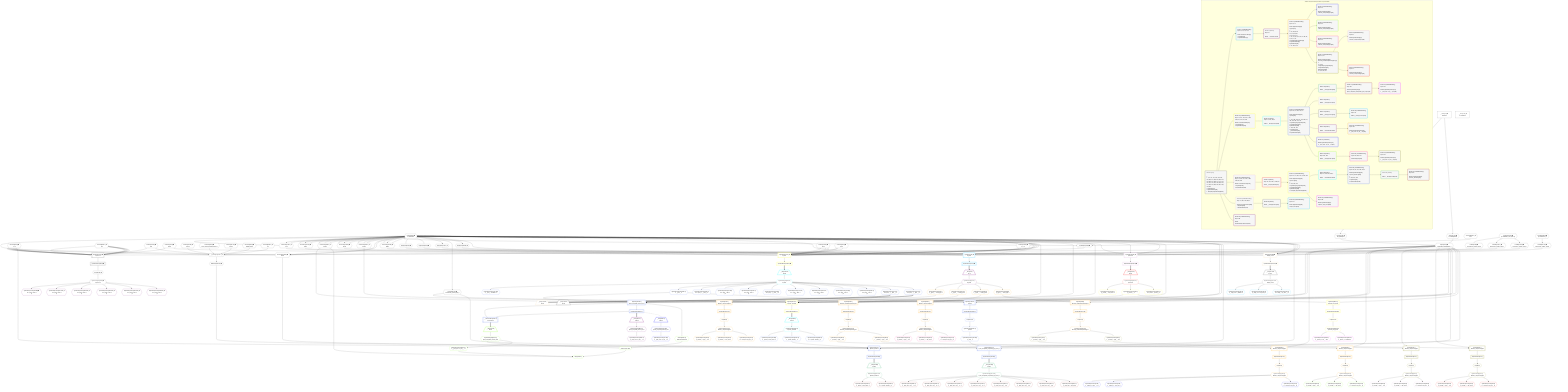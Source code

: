 %%{init: {'themeVariables': { 'fontSize': '12px'}}}%%
graph TD
    classDef path fill:#eee,stroke:#000,color:#000
    classDef plan fill:#fff,stroke-width:1px,color:#000
    classDef itemplan fill:#fff,stroke-width:2px,color:#000
    classDef unbatchedplan fill:#dff,stroke-width:1px,color:#000
    classDef sideeffectplan fill:#fcc,stroke-width:2px,color:#000
    classDef bucket fill:#f6f6f6,color:#000,stroke-width:2px,text-align:left


    %% plan dependencies
    PgSelect278[["PgSelect[278∈0] ➊<br />ᐸpersonᐳ"]]:::plan
    Object12{{"Object[12∈0] ➊<br />ᐸ{pgSettings,withPgClient}ᐳ"}}:::plan
    Constant323{{"Constant[323∈0] ➊<br />ᐸ1ᐳ"}}:::plan
    Constant326{{"Constant[326∈0] ➊<br />ᐸ7ᐳ"}}:::plan
    Constant321{{"Constant[321∈0] ➊<br />ᐸ8ᐳ"}}:::plan
    Constant127{{"Constant[127∈0] ➊<br />ᐸnullᐳ"}}:::plan
    Object12 & Constant323 & Constant323 & Constant326 & Constant323 & Constant321 & Constant326 & Constant323 & Constant326 & Constant323 & Constant326 & Constant323 & Constant127 & Constant326 & Constant323 & Constant326 --> PgSelect278
    __InputObject134{{"__InputObject[134∈0] ➊"}}:::plan
    Constant315{{"Constant[315∈0] ➊<br />ᐸ419ᐳ"}}:::plan
    Constant316{{"Constant[316∈0] ➊<br />ᐸ'easy cheesy baked potatoes'ᐳ"}}:::plan
    Constant317{{"Constant[317∈0] ➊<br />ᐸ'red'ᐳ"}}:::plan
    Constant6{{"Constant[6∈0] ➊<br />ᐸundefinedᐳ"}}:::plan
    Constant318{{"Constant[318∈0] ➊<br />ᐸ'BAR_FOO'ᐳ"}}:::plan
    Constant319{{"Constant[319∈0] ➊<br />ᐸ''ᐳ"}}:::plan
    __InputObject140{{"__InputObject[140∈0] ➊"}}:::plan
    Constant315 & Constant316 & Constant317 & Constant6 & Constant318 & Constant319 & __InputObject140 & Constant321 --> __InputObject134
    Connection13{{"Connection[13∈0] ➊<br />ᐸ9ᐳ"}}:::plan
    Constant6 & Constant6 & Constant6 --> Connection13
    Connection100{{"Connection[100∈0] ➊<br />ᐸ98ᐳ"}}:::plan
    Constant6 & Constant6 & Constant6 --> Connection100
    Connection184{{"Connection[184∈0] ➊<br />ᐸ182ᐳ"}}:::plan
    Constant6 & Constant6 & Constant6 --> Connection184
    Connection215{{"Connection[215∈0] ➊<br />ᐸ213ᐳ"}}:::plan
    Constant6 & Constant6 & Constant6 --> Connection215
    Connection230{{"Connection[230∈0] ➊<br />ᐸ226ᐳ"}}:::plan
    Constant6 & Constant6 & Constant6 --> Connection230
    Connection245{{"Connection[245∈0] ➊<br />ᐸ241ᐳ"}}:::plan
    Constant323 & Constant6 & Constant6 --> Connection245
    Connection266{{"Connection[266∈0] ➊<br />ᐸ264ᐳ"}}:::plan
    Constant6 & Constant6 & Constant6 --> Connection266
    Access10{{"Access[10∈0] ➊<br />ᐸ2.pgSettingsᐳ"}}:::plan
    Access11{{"Access[11∈0] ➊<br />ᐸ2.withPgClientᐳ"}}:::plan
    Access10 & Access11 --> Object12
    Constant320{{"Constant[320∈0] ➊<br />ᐸ5ᐳ"}}:::plan
    Constant6 & Constant320 --> __InputObject140
    __Value2["__Value[2∈0] ➊<br />ᐸcontextᐳ"]:::plan
    __Value2 --> Access10
    __Value2 --> Access11
    Lambda14{{"Lambda[14∈0] ➊<br />ᐸextractList_grafast_applyᐳ"}}:::plan
    Constant327{{"Constant[327∈0] ➊<br />ᐸ[ 'PRIMARY_KEY_ASC' ]ᐳ"}}:::plan
    Constant327 --> Lambda14
    ApplyInput15{{"ApplyInput[15∈0] ➊"}}:::plan
    Constant6 --> ApplyInput15
    Lambda101{{"Lambda[101∈0] ➊<br />ᐸextractList_grafast_applyᐳ"}}:::plan
    Constant327 --> Lambda101
    ApplyInput102{{"ApplyInput[102∈0] ➊"}}:::plan
    Constant6 --> ApplyInput102
    BakedInput143{{"BakedInput[143∈0] ➊"}}:::plan
    __InputObject134 --> BakedInput143
    Lambda216{{"Lambda[216∈0] ➊<br />ᐸextractList_grafast_applyᐳ"}}:::plan
    Constant327 --> Lambda216
    ApplyInput217{{"ApplyInput[217∈0] ➊"}}:::plan
    Constant6 --> ApplyInput217
    Lambda231{{"Lambda[231∈0] ➊<br />ᐸextractList_grafast_applyᐳ"}}:::plan
    Constant6 --> Lambda231
    Lambda267{{"Lambda[267∈0] ➊<br />ᐸextractList_grafast_applyᐳ"}}:::plan
    Constant328{{"Constant[328∈0] ➊<br />ᐸ[ 'NATURAL' ]ᐳ"}}:::plan
    Constant328 --> Lambda267
    ApplyInput268{{"ApplyInput[268∈0] ➊"}}:::plan
    Constant6 --> ApplyInput268
    First280{{"First[280∈0] ➊"}}:::plan
    PgSelectRows281[["PgSelectRows[281∈0] ➊"]]:::plan
    PgSelectRows281 --> First280
    PgSelect278 --> PgSelectRows281
    PgSelectSingle282{{"PgSelectSingle[282∈0] ➊<br />ᐸpersonᐳ"}}:::plan
    First280 --> PgSelectSingle282
    __Value4["__Value[4∈0] ➊<br />ᐸrootValueᐳ"]:::plan
    Constant312{{"Constant[312∈0] ➊<br />ᐸ15ᐳ"}}:::plan
    Constant313{{"Constant[313∈0] ➊<br />ᐸ20ᐳ"}}:::plan
    Constant314{{"Constant[314∈0] ➊<br />ᐸ'[...]'ᐳ"}}:::plan
    PgSelect16[["PgSelect[16∈1] ➊<br />ᐸtypesᐳ"]]:::plan
    Object12 & Lambda14 & ApplyInput15 & Connection13 & Constant6 & Constant6 & Constant6 --> PgSelect16
    PgSelectRows17[["PgSelectRows[17∈1] ➊"]]:::plan
    PgSelect16 --> PgSelectRows17
    __Item18[/"__Item[18∈2]<br />ᐸ17ᐳ"\]:::itemplan
    PgSelectRows17 ==> __Item18
    PgSelectSingle19{{"PgSelectSingle[19∈2]<br />ᐸtypesᐳ"}}:::plan
    __Item18 --> PgSelectSingle19
    PgSelect21[["PgSelect[21∈3]<br />ᐸfrmcdc_compoundTypeᐳ"]]:::plan
    PgClassExpression20{{"PgClassExpression[20∈3]<br />ᐸ__types__....ound_type”ᐳ"}}:::plan
    Object12 & PgClassExpression20 --> PgSelect21
    PgSelect33[["PgSelect[33∈3]<br />ᐸfrmcdc_nestedCompoundTypeᐳ"]]:::plan
    PgClassExpression32{{"PgClassExpression[32∈3]<br />ᐸ__types__....ound_type”ᐳ"}}:::plan
    Object12 & PgClassExpression32 --> PgSelect33
    PgSelect39[["PgSelect[39∈3]<br />ᐸfrmcdc_compoundTypeᐳ"]]:::plan
    PgClassExpression38{{"PgClassExpression[38∈3]<br />ᐸ__frmcdc_n...type__.”a”ᐳ"}}:::plan
    Object12 & PgClassExpression38 --> PgSelect39
    PgSelect49[["PgSelect[49∈3]<br />ᐸfrmcdc_compoundTypeᐳ"]]:::plan
    PgClassExpression48{{"PgClassExpression[48∈3]<br />ᐸ__frmcdc_n...type__.”b”ᐳ"}}:::plan
    Object12 & PgClassExpression48 --> PgSelect49
    PgSelect59[["PgSelect[59∈3]<br />ᐸfrmcdc_compoundTypeᐳ"]]:::plan
    PgClassExpression58{{"PgClassExpression[58∈3]<br />ᐸ__types__....ound_type”ᐳ"}}:::plan
    Object12 & PgClassExpression58 --> PgSelect59
    PgSelect69[["PgSelect[69∈3]<br />ᐸfrmcdc_nestedCompoundTypeᐳ"]]:::plan
    PgClassExpression68{{"PgClassExpression[68∈3]<br />ᐸ__types__....ound_type”ᐳ"}}:::plan
    Object12 & PgClassExpression68 --> PgSelect69
    PgSelectSingle19 --> PgClassExpression20
    First25{{"First[25∈3]"}}:::plan
    PgSelectRows26[["PgSelectRows[26∈3]"]]:::plan
    PgSelectRows26 --> First25
    PgSelect21 --> PgSelectRows26
    PgSelectSingle27{{"PgSelectSingle[27∈3]<br />ᐸfrmcdc_compoundTypeᐳ"}}:::plan
    First25 --> PgSelectSingle27
    PgClassExpression28{{"PgClassExpression[28∈3]<br />ᐸ__frmcdc_c...type__.”a”ᐳ"}}:::plan
    PgSelectSingle27 --> PgClassExpression28
    PgClassExpression29{{"PgClassExpression[29∈3]<br />ᐸ__frmcdc_c....”foo_bar”ᐳ"}}:::plan
    PgSelectSingle27 --> PgClassExpression29
    PgClassExpression31{{"PgClassExpression[31∈3]<br />ᐸ”c”.”compo...nd_type__)ᐳ"}}:::plan
    PgSelectSingle27 --> PgClassExpression31
    PgSelectSingle19 --> PgClassExpression32
    First35{{"First[35∈3]"}}:::plan
    PgSelectRows36[["PgSelectRows[36∈3]"]]:::plan
    PgSelectRows36 --> First35
    PgSelect33 --> PgSelectRows36
    PgSelectSingle37{{"PgSelectSingle[37∈3]<br />ᐸfrmcdc_nestedCompoundTypeᐳ"}}:::plan
    First35 --> PgSelectSingle37
    PgSelectSingle37 --> PgClassExpression38
    First41{{"First[41∈3]"}}:::plan
    PgSelectRows42[["PgSelectRows[42∈3]"]]:::plan
    PgSelectRows42 --> First41
    PgSelect39 --> PgSelectRows42
    PgSelectSingle43{{"PgSelectSingle[43∈3]<br />ᐸfrmcdc_compoundTypeᐳ"}}:::plan
    First41 --> PgSelectSingle43
    PgSelectSingle37 --> PgClassExpression48
    First51{{"First[51∈3]"}}:::plan
    PgSelectRows52[["PgSelectRows[52∈3]"]]:::plan
    PgSelectRows52 --> First51
    PgSelect49 --> PgSelectRows52
    PgSelectSingle53{{"PgSelectSingle[53∈3]<br />ᐸfrmcdc_compoundTypeᐳ"}}:::plan
    First51 --> PgSelectSingle53
    PgSelectSingle19 --> PgClassExpression58
    First61{{"First[61∈3]"}}:::plan
    PgSelectRows62[["PgSelectRows[62∈3]"]]:::plan
    PgSelectRows62 --> First61
    PgSelect59 --> PgSelectRows62
    PgSelectSingle63{{"PgSelectSingle[63∈3]<br />ᐸfrmcdc_compoundTypeᐳ"}}:::plan
    First61 --> PgSelectSingle63
    PgSelectSingle19 --> PgClassExpression68
    First71{{"First[71∈3]"}}:::plan
    PgSelectRows72[["PgSelectRows[72∈3]"]]:::plan
    PgSelectRows72 --> First71
    PgSelect69 --> PgSelectRows72
    PgSelectSingle73{{"PgSelectSingle[73∈3]<br />ᐸfrmcdc_nestedCompoundTypeᐳ"}}:::plan
    First71 --> PgSelectSingle73
    PgClassExpression44{{"PgClassExpression[44∈4]<br />ᐸ__frmcdc_c...type__.”a”ᐳ"}}:::plan
    PgSelectSingle43 --> PgClassExpression44
    PgClassExpression45{{"PgClassExpression[45∈4]<br />ᐸ__frmcdc_c....”foo_bar”ᐳ"}}:::plan
    PgSelectSingle43 --> PgClassExpression45
    PgClassExpression47{{"PgClassExpression[47∈4]<br />ᐸ”c”.”compo...nd_type__)ᐳ"}}:::plan
    PgSelectSingle43 --> PgClassExpression47
    PgClassExpression54{{"PgClassExpression[54∈5]<br />ᐸ__frmcdc_c...type__.”a”ᐳ"}}:::plan
    PgSelectSingle53 --> PgClassExpression54
    PgClassExpression55{{"PgClassExpression[55∈5]<br />ᐸ__frmcdc_c....”foo_bar”ᐳ"}}:::plan
    PgSelectSingle53 --> PgClassExpression55
    PgClassExpression57{{"PgClassExpression[57∈5]<br />ᐸ”c”.”compo...nd_type__)ᐳ"}}:::plan
    PgSelectSingle53 --> PgClassExpression57
    PgClassExpression64{{"PgClassExpression[64∈6]<br />ᐸ__frmcdc_c...type__.”a”ᐳ"}}:::plan
    PgSelectSingle63 --> PgClassExpression64
    PgClassExpression65{{"PgClassExpression[65∈6]<br />ᐸ__frmcdc_c....”foo_bar”ᐳ"}}:::plan
    PgSelectSingle63 --> PgClassExpression65
    PgClassExpression67{{"PgClassExpression[67∈6]<br />ᐸ”c”.”compo...nd_type__)ᐳ"}}:::plan
    PgSelectSingle63 --> PgClassExpression67
    PgSelect75[["PgSelect[75∈7]<br />ᐸfrmcdc_compoundTypeᐳ"]]:::plan
    PgClassExpression74{{"PgClassExpression[74∈7]<br />ᐸ__frmcdc_n...type__.”a”ᐳ"}}:::plan
    Object12 & PgClassExpression74 --> PgSelect75
    PgSelect87[["PgSelect[87∈7]<br />ᐸfrmcdc_compoundTypeᐳ"]]:::plan
    PgClassExpression86{{"PgClassExpression[86∈7]<br />ᐸ__frmcdc_n...type__.”b”ᐳ"}}:::plan
    Object12 & PgClassExpression86 --> PgSelect87
    PgSelectSingle73 --> PgClassExpression74
    First79{{"First[79∈7]"}}:::plan
    PgSelectRows80[["PgSelectRows[80∈7]"]]:::plan
    PgSelectRows80 --> First79
    PgSelect75 --> PgSelectRows80
    PgSelectSingle81{{"PgSelectSingle[81∈7]<br />ᐸfrmcdc_compoundTypeᐳ"}}:::plan
    First79 --> PgSelectSingle81
    PgSelectSingle73 --> PgClassExpression86
    First89{{"First[89∈7]"}}:::plan
    PgSelectRows90[["PgSelectRows[90∈7]"]]:::plan
    PgSelectRows90 --> First89
    PgSelect87 --> PgSelectRows90
    PgSelectSingle91{{"PgSelectSingle[91∈7]<br />ᐸfrmcdc_compoundTypeᐳ"}}:::plan
    First89 --> PgSelectSingle91
    PgClassExpression82{{"PgClassExpression[82∈8]<br />ᐸ__frmcdc_c...type__.”a”ᐳ"}}:::plan
    PgSelectSingle81 --> PgClassExpression82
    PgClassExpression83{{"PgClassExpression[83∈8]<br />ᐸ__frmcdc_c....”foo_bar”ᐳ"}}:::plan
    PgSelectSingle81 --> PgClassExpression83
    PgClassExpression85{{"PgClassExpression[85∈8]<br />ᐸ”c”.”compo...nd_type__)ᐳ"}}:::plan
    PgSelectSingle81 --> PgClassExpression85
    PgClassExpression92{{"PgClassExpression[92∈9]<br />ᐸ__frmcdc_c...type__.”a”ᐳ"}}:::plan
    PgSelectSingle91 --> PgClassExpression92
    PgClassExpression93{{"PgClassExpression[93∈9]<br />ᐸ__frmcdc_c....”foo_bar”ᐳ"}}:::plan
    PgSelectSingle91 --> PgClassExpression93
    PgClassExpression95{{"PgClassExpression[95∈9]<br />ᐸ”c”.”compo...nd_type__)ᐳ"}}:::plan
    PgSelectSingle91 --> PgClassExpression95
    PgSelect103[["PgSelect[103∈10] ➊<br />ᐸpostᐳ"]]:::plan
    Object12 & Lambda101 & ApplyInput102 & Connection100 & Constant6 & Constant6 & Constant6 & Constant312 & Constant313 & Constant314 & Constant312 & Constant313 & Constant314 & Constant312 & Constant127 & Constant313 & Constant314 --> PgSelect103
    PgSelectRows104[["PgSelectRows[104∈10] ➊"]]:::plan
    PgSelect103 --> PgSelectRows104
    __Item105[/"__Item[105∈11]<br />ᐸ104ᐳ"\]:::itemplan
    PgSelectRows104 ==> __Item105
    PgSelectSingle106{{"PgSelectSingle[106∈11]<br />ᐸpostᐳ"}}:::plan
    __Item105 --> PgSelectSingle106
    PgSelect185[["PgSelect[185∈12]<br />ᐸpost_computed_interval_setᐳ"]]:::plan
    PgClassExpression108{{"PgClassExpression[108∈12]<br />ᐸ__post__ᐳ"}}:::plan
    Object12 & PgClassExpression108 & Connection184 & Constant6 & Constant6 & Constant6 --> PgSelect185
    PgSelect153[["PgSelect[153∈12]<br />ᐸpost_computed_compound_type_arrayᐳ"]]:::plan
    PgClassExpression152{{"PgClassExpression[152∈12]<br />ᐸ__post__ᐳ"}}:::plan
    Object12 & PgClassExpression152 & BakedInput143 --> PgSelect153
    PgSelect145[["PgSelect[145∈12]<br />ᐸpostᐳ"]]:::plan
    Object12 & PgClassExpression108 --> PgSelect145
    __ListTransform197[["__ListTransform[197∈12]<br />ᐸeach:196ᐳ"]]:::plan
    PgSelectRows186[["PgSelectRows[186∈12]"]]:::plan
    PgSelectRows186 & PgSelect185 --> __ListTransform197
    PgClassExpression107{{"PgClassExpression[107∈12]<br />ᐸ__post__.”headline”ᐳ"}}:::plan
    PgSelectSingle106 --> PgClassExpression107
    PgSelectSingle106 --> PgClassExpression108
    PgClassExpression109{{"PgClassExpression[109∈12]<br />ᐸ”a”.”post_...(__post__)ᐳ"}}:::plan
    PgSelectSingle106 --> PgClassExpression109
    PgClassExpression112{{"PgClassExpression[112∈12]<br />ᐸ”a”.”post_...lder! */<br />)ᐳ"}}:::plan
    PgSelectSingle106 --> PgClassExpression112
    PgClassExpression116{{"PgClassExpression[116∈12]<br />ᐸ”a”.”post_...lder! */<br />)ᐳ"}}:::plan
    PgSelectSingle106 --> PgClassExpression116
    PgClassExpression118{{"PgClassExpression[118∈12]<br />ᐸ”a”.”post_...(__post__)ᐳ"}}:::plan
    PgSelectSingle106 --> PgClassExpression118
    PgClassExpression121{{"PgClassExpression[121∈12]<br />ᐸ”a”.”post_...lder! */<br />)ᐳ"}}:::plan
    PgSelectSingle106 --> PgClassExpression121
    PgClassExpression125{{"PgClassExpression[125∈12]<br />ᐸ”a”.”post_...lder! */<br />)ᐳ"}}:::plan
    PgSelectSingle106 --> PgClassExpression125
    PgClassExpression129{{"PgClassExpression[129∈12]<br />ᐸ”a”.”post_...lder! */<br />)ᐳ"}}:::plan
    PgSelectSingle106 --> PgClassExpression129
    PgClassExpression133{{"PgClassExpression[133∈12]<br />ᐸ”a”.”post_...lder! */<br />)ᐳ"}}:::plan
    PgSelectSingle106 --> PgClassExpression133
    First149{{"First[149∈12]"}}:::plan
    PgSelectRows150[["PgSelectRows[150∈12]"]]:::plan
    PgSelectRows150 --> First149
    PgSelect145 --> PgSelectRows150
    PgSelectSingle151{{"PgSelectSingle[151∈12]<br />ᐸpostᐳ"}}:::plan
    First149 --> PgSelectSingle151
    PgSelectSingle151 --> PgClassExpression152
    PgSelectRows155[["PgSelectRows[155∈12]"]]:::plan
    PgSelect153 --> PgSelectRows155
    PgClassExpression170{{"PgClassExpression[170∈12]<br />ᐸ”a”.”post_...(__post__)ᐳ"}}:::plan
    PgSelectSingle106 --> PgClassExpression170
    PgClassExpression173{{"PgClassExpression[173∈12]<br />ᐸ”a”.”post_...(__post__)ᐳ"}}:::plan
    PgSelectSingle106 --> PgClassExpression173
    PgSelect185 --> PgSelectRows186
    __Item156[/"__Item[156∈13]<br />ᐸ155ᐳ"\]:::itemplan
    PgSelectRows155 ==> __Item156
    PgSelectSingle157{{"PgSelectSingle[157∈13]<br />ᐸpost_computed_compound_type_arrayᐳ"}}:::plan
    __Item156 --> PgSelectSingle157
    PgClassExpression158{{"PgClassExpression[158∈14]<br />ᐸ__post_com...rray__.”a”ᐳ"}}:::plan
    PgSelectSingle157 --> PgClassExpression158
    PgClassExpression159{{"PgClassExpression[159∈14]<br />ᐸ__post_com...rray__.”b”ᐳ"}}:::plan
    PgSelectSingle157 --> PgClassExpression159
    PgClassExpression160{{"PgClassExpression[160∈14]<br />ᐸ__post_com...rray__.”c”ᐳ"}}:::plan
    PgSelectSingle157 --> PgClassExpression160
    PgClassExpression161{{"PgClassExpression[161∈14]<br />ᐸ__post_com...rray__.”d”ᐳ"}}:::plan
    PgSelectSingle157 --> PgClassExpression161
    PgClassExpression162{{"PgClassExpression[162∈14]<br />ᐸ__post_com...rray__.”e”ᐳ"}}:::plan
    PgSelectSingle157 --> PgClassExpression162
    PgClassExpression163{{"PgClassExpression[163∈14]<br />ᐸ__post_com...rray__.”f”ᐳ"}}:::plan
    PgSelectSingle157 --> PgClassExpression163
    PgClassExpression164{{"PgClassExpression[164∈14]<br />ᐸ__post_com...rray__.”g”ᐳ"}}:::plan
    PgSelectSingle157 --> PgClassExpression164
    PgClassExpression168{{"PgClassExpression[168∈14]<br />ᐸ__post_com....”foo_bar”ᐳ"}}:::plan
    PgSelectSingle157 --> PgClassExpression168
    __Item171[/"__Item[171∈16]<br />ᐸ170ᐳ"\]:::itemplan
    PgClassExpression170 ==> __Item171
    __Item174[/"__Item[174∈17]<br />ᐸ173ᐳ"\]:::itemplan
    PgClassExpression173 ==> __Item174
    __Item187[/"__Item[187∈19]<br />ᐸ186ᐳ"\]:::itemplan
    PgSelectRows186 ==> __Item187
    PgSelectSingle188{{"PgSelectSingle[188∈19]<br />ᐸpost_computed_interval_setᐳ"}}:::plan
    __Item187 --> PgSelectSingle188
    PgClassExpression189{{"PgClassExpression[189∈19]<br />ᐸ__post_com...al_set__.vᐳ"}}:::plan
    PgSelectSingle188 --> PgClassExpression189
    __Item199[/"__Item[199∈21]<br />ᐸ186ᐳ"\]:::itemplan
    PgSelectRows186 -.-> __Item199
    PgSelectSingle200{{"PgSelectSingle[200∈21]<br />ᐸpost_computed_interval_setᐳ"}}:::plan
    __Item199 --> PgSelectSingle200
    PgClassExpression201{{"PgClassExpression[201∈21]<br />ᐸ__post_com...al_set__.vᐳ"}}:::plan
    PgSelectSingle200 --> PgClassExpression201
    Edge205{{"Edge[205∈22]"}}:::plan
    PgClassExpression204{{"PgClassExpression[204∈22]<br />ᐸ__post_com...al_set__.vᐳ"}}:::plan
    PgCursor207{{"PgCursor[207∈22]"}}:::plan
    PgClassExpression204 & PgCursor207 & Connection184 --> Edge205
    PgSelectSingle203{{"PgSelectSingle[203∈22]<br />ᐸpost_computed_interval_setᐳ"}}:::plan
    Access206{{"Access[206∈22]<br />ᐸ185.cursorDetailsᐳ"}}:::plan
    PgSelectSingle203 & Access206 --> PgCursor207
    __Item202[/"__Item[202∈22]<br />ᐸ197ᐳ"\]:::itemplan
    __ListTransform197 ==> __Item202
    __Item202 --> PgSelectSingle203
    PgSelectSingle203 --> PgClassExpression204
    PgSelect185 --> Access206
    PgSelect218[["PgSelect[218∈25] ➊<br />ᐸpersonᐳ"]]:::plan
    Object12 & Lambda216 & ApplyInput217 & Connection215 & Constant6 & Constant6 & Constant6 --> PgSelect218
    PgSelectRows219[["PgSelectRows[219∈25] ➊"]]:::plan
    PgSelect218 --> PgSelectRows219
    __Item220[/"__Item[220∈26]<br />ᐸ219ᐳ"\]:::itemplan
    PgSelectRows219 ==> __Item220
    PgSelectSingle221{{"PgSelectSingle[221∈26]<br />ᐸpersonᐳ"}}:::plan
    __Item220 --> PgSelectSingle221
    PgSelect232[["PgSelect[232∈27]<br />ᐸperson_friendsᐳ"]]:::plan
    PgClassExpression223{{"PgClassExpression[223∈27]<br />ᐸ__person__ᐳ"}}:::plan
    Object12 & PgClassExpression223 & Lambda231 & Connection230 & Constant6 & Constant6 & Constant6 --> PgSelect232
    PgSelect255[["PgSelect[255∈27]<br />ᐸperson_first_postᐳ"]]:::plan
    Object12 & PgClassExpression223 --> PgSelect255
    PgClassExpression222{{"PgClassExpression[222∈27]<br />ᐸ__person__...full_name”ᐳ"}}:::plan
    PgSelectSingle221 --> PgClassExpression222
    PgSelectSingle221 --> PgClassExpression223
    PgClassExpression224{{"PgClassExpression[224∈27]<br />ᐸ”c”.”perso..._person__)ᐳ"}}:::plan
    PgSelectSingle221 --> PgClassExpression224
    PgSelectRows233[["PgSelectRows[233∈27]"]]:::plan
    PgSelect232 --> PgSelectRows233
    First257{{"First[257∈27]"}}:::plan
    PgSelectRows258[["PgSelectRows[258∈27]"]]:::plan
    PgSelectRows258 --> First257
    PgSelect255 --> PgSelectRows258
    PgSelectSingle259{{"PgSelectSingle[259∈27]<br />ᐸperson_first_postᐳ"}}:::plan
    First257 --> PgSelectSingle259
    __Item234[/"__Item[234∈28]<br />ᐸ233ᐳ"\]:::itemplan
    PgSelectRows233 ==> __Item234
    PgSelectSingle235{{"PgSelectSingle[235∈28]<br />ᐸperson_friendsᐳ"}}:::plan
    __Item234 --> PgSelectSingle235
    PgSelect247[["PgSelect[247∈29]<br />ᐸperson_friendsᐳ"]]:::plan
    PgClassExpression237{{"PgClassExpression[237∈29]<br />ᐸ__person_friends__ᐳ"}}:::plan
    Object12 & PgClassExpression237 & Lambda231 & Connection245 & Constant323 & Constant6 & Constant6 --> PgSelect247
    PgClassExpression236{{"PgClassExpression[236∈29]<br />ᐸ__person_f...full_name”ᐳ"}}:::plan
    PgSelectSingle235 --> PgClassExpression236
    PgSelectSingle235 --> PgClassExpression237
    PgClassExpression238{{"PgClassExpression[238∈29]<br />ᐸ”c”.”perso...friends__)ᐳ"}}:::plan
    PgSelectSingle235 --> PgClassExpression238
    PgSelectRows248[["PgSelectRows[248∈29]"]]:::plan
    PgSelect247 --> PgSelectRows248
    __Item249[/"__Item[249∈30]<br />ᐸ248ᐳ"\]:::itemplan
    PgSelectRows248 ==> __Item249
    PgSelectSingle250{{"PgSelectSingle[250∈30]<br />ᐸperson_friendsᐳ"}}:::plan
    __Item249 --> PgSelectSingle250
    PgClassExpression251{{"PgClassExpression[251∈31]<br />ᐸ__person_f...full_name”ᐳ"}}:::plan
    PgSelectSingle250 --> PgClassExpression251
    PgClassExpression253{{"PgClassExpression[253∈31]<br />ᐸ”c”.”perso...friends__)ᐳ"}}:::plan
    PgSelectSingle250 --> PgClassExpression253
    PgClassExpression260{{"PgClassExpression[260∈32]<br />ᐸ__person_f...ost__.”id”ᐳ"}}:::plan
    PgSelectSingle259 --> PgClassExpression260
    PgClassExpression261{{"PgClassExpression[261∈32]<br />ᐸ__person_f...”headline”ᐳ"}}:::plan
    PgSelectSingle259 --> PgClassExpression261
    PgSelect269[["PgSelect[269∈33] ➊<br />ᐸedge_caseᐳ"]]:::plan
    Object12 & Lambda267 & ApplyInput268 & Connection266 & Constant6 & Constant6 & Constant6 --> PgSelect269
    PgSelectRows270[["PgSelectRows[270∈33] ➊"]]:::plan
    PgSelect269 --> PgSelectRows270
    __Item271[/"__Item[271∈34]<br />ᐸ270ᐳ"\]:::itemplan
    PgSelectRows270 ==> __Item271
    PgSelectSingle272{{"PgSelectSingle[272∈34]<br />ᐸedge_caseᐳ"}}:::plan
    __Item271 --> PgSelectSingle272
    PgClassExpression273{{"PgClassExpression[273∈35]<br />ᐸ__edge_cas...s_default”ᐳ"}}:::plan
    PgSelectSingle272 --> PgClassExpression273
    PgClassExpression274{{"PgClassExpression[274∈35]<br />ᐸ__edge_cas...cast_easy”ᐳ"}}:::plan
    PgSelectSingle272 --> PgClassExpression274
    PgClassExpression276{{"PgClassExpression[276∈35]<br />ᐸ”c”.”edge_...ge_case__)ᐳ"}}:::plan
    PgSelectSingle272 --> PgClassExpression276
    PgClassExpression286{{"PgClassExpression[286∈36] ➊<br />ᐸ”c”.”perso...lder! */<br />)ᐳ"}}:::plan
    PgSelectSingle282 --> PgClassExpression286
    PgClassExpression291{{"PgClassExpression[291∈36] ➊<br />ᐸ”c”.”perso...lder! */<br />)ᐳ"}}:::plan
    PgSelectSingle282 --> PgClassExpression291
    PgClassExpression295{{"PgClassExpression[295∈36] ➊<br />ᐸ”c”.”perso...lder! */<br />)ᐳ"}}:::plan
    PgSelectSingle282 --> PgClassExpression295
    PgClassExpression299{{"PgClassExpression[299∈36] ➊<br />ᐸ”c”.”perso...lder! */<br />)ᐳ"}}:::plan
    PgSelectSingle282 --> PgClassExpression299
    PgClassExpression304{{"PgClassExpression[304∈36] ➊<br />ᐸ”c”.”perso...lder! */<br />)ᐳ"}}:::plan
    PgSelectSingle282 --> PgClassExpression304
    PgClassExpression308{{"PgClassExpression[308∈36] ➊<br />ᐸ”c”.”perso...lder! */<br />)ᐳ"}}:::plan
    PgSelectSingle282 --> PgClassExpression308

    %% define steps

    subgraph "Buckets for queries/v4/procedure-computed-fields"
    Bucket0("Bucket 0 (root)<br /><br />1: <br />ᐳ: 6, 10, 11, 127, 312, 313, 314, 315, 316, 317, 318, 319, 320, 321, 323, 326, 327, 328, 12, 13, 14, 15, 100, 101, 102, 140, 184, 215, 216, 217, 230, 231, 245, 266, 267, 268, 134, 143<br />2: PgSelect[278]<br />3: PgSelectRows[281]<br />ᐳ: First[280], PgSelectSingle[282]"):::bucket
    classDef bucket0 stroke:#696969
    class Bucket0,__Value2,__Value4,Constant6,Access10,Access11,Object12,Connection13,Lambda14,ApplyInput15,Connection100,Lambda101,ApplyInput102,Constant127,__InputObject134,__InputObject140,BakedInput143,Connection184,Connection215,Lambda216,ApplyInput217,Connection230,Lambda231,Connection245,Connection266,Lambda267,ApplyInput268,PgSelect278,First280,PgSelectRows281,PgSelectSingle282,Constant312,Constant313,Constant314,Constant315,Constant316,Constant317,Constant318,Constant319,Constant320,Constant321,Constant323,Constant326,Constant327,Constant328 bucket0
    Bucket1("Bucket 1 (nullableBoundary)<br />Deps: 12, 14, 15, 13, 6<br /><br />ROOT Connectionᐸ9ᐳ[13]<br />1: PgSelect[16]<br />2: PgSelectRows[17]"):::bucket
    classDef bucket1 stroke:#00bfff
    class Bucket1,PgSelect16,PgSelectRows17 bucket1
    Bucket2("Bucket 2 (listItem)<br />Deps: 12<br /><br />ROOT __Item{2}ᐸ17ᐳ[18]"):::bucket
    classDef bucket2 stroke:#7f007f
    class Bucket2,__Item18,PgSelectSingle19 bucket2
    Bucket3("Bucket 3 (nullableBoundary)<br />Deps: 19, 12<br /><br />ROOT PgSelectSingle{2}ᐸtypesᐳ[19]<br />1: <br />ᐳ: 20, 32, 58, 68<br />2: 21, 33, 59, 69<br />3: 26, 36, 62, 72<br />ᐳ: 25, 27, 28, 29, 31, 35, 37, 38, 48, 61, 63, 71, 73<br />4: PgSelect[39], PgSelect[49]<br />5: PgSelectRows[42], PgSelectRows[52]<br />ᐳ: 41, 43, 51, 53"):::bucket
    classDef bucket3 stroke:#ffa500
    class Bucket3,PgClassExpression20,PgSelect21,First25,PgSelectRows26,PgSelectSingle27,PgClassExpression28,PgClassExpression29,PgClassExpression31,PgClassExpression32,PgSelect33,First35,PgSelectRows36,PgSelectSingle37,PgClassExpression38,PgSelect39,First41,PgSelectRows42,PgSelectSingle43,PgClassExpression48,PgSelect49,First51,PgSelectRows52,PgSelectSingle53,PgClassExpression58,PgSelect59,First61,PgSelectRows62,PgSelectSingle63,PgClassExpression68,PgSelect69,First71,PgSelectRows72,PgSelectSingle73 bucket3
    Bucket4("Bucket 4 (nullableBoundary)<br />Deps: 43<br /><br />ROOT PgSelectSingle{3}ᐸfrmcdc_compoundTypeᐳ[43]"):::bucket
    classDef bucket4 stroke:#0000ff
    class Bucket4,PgClassExpression44,PgClassExpression45,PgClassExpression47 bucket4
    Bucket5("Bucket 5 (nullableBoundary)<br />Deps: 53<br /><br />ROOT PgSelectSingle{3}ᐸfrmcdc_compoundTypeᐳ[53]"):::bucket
    classDef bucket5 stroke:#7fff00
    class Bucket5,PgClassExpression54,PgClassExpression55,PgClassExpression57 bucket5
    Bucket6("Bucket 6 (nullableBoundary)<br />Deps: 63<br /><br />ROOT PgSelectSingle{3}ᐸfrmcdc_compoundTypeᐳ[63]"):::bucket
    classDef bucket6 stroke:#ff1493
    class Bucket6,PgClassExpression64,PgClassExpression65,PgClassExpression67 bucket6
    Bucket7("Bucket 7 (nullableBoundary)<br />Deps: 73, 12<br /><br />ROOT PgSelectSingle{3}ᐸfrmcdc_nestedCompoundTypeᐳ[73]<br />1: <br />ᐳ: 74, 86<br />2: PgSelect[75], PgSelect[87]<br />3: PgSelectRows[80], PgSelectRows[90]<br />ᐳ: 79, 81, 89, 91"):::bucket
    classDef bucket7 stroke:#808000
    class Bucket7,PgClassExpression74,PgSelect75,First79,PgSelectRows80,PgSelectSingle81,PgClassExpression86,PgSelect87,First89,PgSelectRows90,PgSelectSingle91 bucket7
    Bucket8("Bucket 8 (nullableBoundary)<br />Deps: 81<br /><br />ROOT PgSelectSingle{7}ᐸfrmcdc_compoundTypeᐳ[81]"):::bucket
    classDef bucket8 stroke:#dda0dd
    class Bucket8,PgClassExpression82,PgClassExpression83,PgClassExpression85 bucket8
    Bucket9("Bucket 9 (nullableBoundary)<br />Deps: 91<br /><br />ROOT PgSelectSingle{7}ᐸfrmcdc_compoundTypeᐳ[91]"):::bucket
    classDef bucket9 stroke:#ff0000
    class Bucket9,PgClassExpression92,PgClassExpression93,PgClassExpression95 bucket9
    Bucket10("Bucket 10 (nullableBoundary)<br />Deps: 12, 101, 102, 100, 6, 312, 313, 314, 127, 143, 184<br /><br />ROOT Connectionᐸ98ᐳ[100]<br />1: PgSelect[103]<br />2: PgSelectRows[104]"):::bucket
    classDef bucket10 stroke:#ffff00
    class Bucket10,PgSelect103,PgSelectRows104 bucket10
    Bucket11("Bucket 11 (listItem)<br />Deps: 12, 143, 184, 6<br /><br />ROOT __Item{11}ᐸ104ᐳ[105]"):::bucket
    classDef bucket11 stroke:#00ffff
    class Bucket11,__Item105,PgSelectSingle106 bucket11
    Bucket12("Bucket 12 (nullableBoundary)<br />Deps: 106, 12, 143, 184, 6<br /><br />ROOT PgSelectSingle{11}ᐸpostᐳ[106]<br />1: <br />ᐳ: 107, 108, 109, 112, 116, 118, 121, 125, 129, 133, 170, 173<br />2: PgSelect[145], PgSelect[185]<br />3: PgSelectRows[150], PgSelectRows[186]<br />ᐳ: 149, 151, 152<br />4: PgSelect[153], __ListTransform[197]<br />5: PgSelectRows[155]"):::bucket
    classDef bucket12 stroke:#4169e1
    class Bucket12,PgClassExpression107,PgClassExpression108,PgClassExpression109,PgClassExpression112,PgClassExpression116,PgClassExpression118,PgClassExpression121,PgClassExpression125,PgClassExpression129,PgClassExpression133,PgSelect145,First149,PgSelectRows150,PgSelectSingle151,PgClassExpression152,PgSelect153,PgSelectRows155,PgClassExpression170,PgClassExpression173,PgSelect185,PgSelectRows186,__ListTransform197 bucket12
    Bucket13("Bucket 13 (listItem)<br /><br />ROOT __Item{13}ᐸ155ᐳ[156]"):::bucket
    classDef bucket13 stroke:#3cb371
    class Bucket13,__Item156,PgSelectSingle157 bucket13
    Bucket14("Bucket 14 (nullableBoundary)<br />Deps: 157<br /><br />ROOT PgSelectSingle{13}ᐸpost_computed_compound_type_arrayᐳ[157]"):::bucket
    classDef bucket14 stroke:#a52a2a
    class Bucket14,PgClassExpression158,PgClassExpression159,PgClassExpression160,PgClassExpression161,PgClassExpression162,PgClassExpression163,PgClassExpression164,PgClassExpression168 bucket14
    Bucket15("Bucket 15 (nullableBoundary)<br />Deps: 164<br /><br />ROOT PgClassExpression{14}ᐸ__post_com...rray__.”g”ᐳ[164]"):::bucket
    classDef bucket15 stroke:#ff00ff
    class Bucket15 bucket15
    Bucket16("Bucket 16 (listItem)<br /><br />ROOT __Item{16}ᐸ170ᐳ[171]"):::bucket
    classDef bucket16 stroke:#f5deb3
    class Bucket16,__Item171 bucket16
    Bucket17("Bucket 17 (listItem)<br /><br />ROOT __Item{17}ᐸ173ᐳ[174]"):::bucket
    classDef bucket17 stroke:#696969
    class Bucket17,__Item174 bucket17
    Bucket18("Bucket 18 (nullableBoundary)<br />Deps: 174<br /><br />ROOT __Item{17}ᐸ173ᐳ[174]"):::bucket
    classDef bucket18 stroke:#00bfff
    class Bucket18 bucket18
    Bucket19("Bucket 19 (listItem)<br /><br />ROOT __Item{19}ᐸ186ᐳ[187]"):::bucket
    classDef bucket19 stroke:#7f007f
    class Bucket19,__Item187,PgSelectSingle188,PgClassExpression189 bucket19
    Bucket20("Bucket 20 (nullableBoundary)<br />Deps: 189<br /><br />ROOT PgClassExpression{19}ᐸ__post_com...al_set__.vᐳ[189]"):::bucket
    classDef bucket20 stroke:#ffa500
    class Bucket20 bucket20
    Bucket21("Bucket 21 (subroutine)<br /><br />ROOT PgClassExpression{21}ᐸ__post_com...al_set__.vᐳ[201]"):::bucket
    classDef bucket21 stroke:#0000ff
    class Bucket21,__Item199,PgSelectSingle200,PgClassExpression201 bucket21
    Bucket22("Bucket 22 (listItem)<br />Deps: 184, 185<br /><br />ROOT __Item{22}ᐸ197ᐳ[202]"):::bucket
    classDef bucket22 stroke:#7fff00
    class Bucket22,__Item202,PgSelectSingle203,PgClassExpression204,Edge205,Access206,PgCursor207 bucket22
    Bucket23("Bucket 23 (nullableBoundary)<br />Deps: 205, 204, 207<br /><br />ROOT Edge{22}[205]"):::bucket
    classDef bucket23 stroke:#ff1493
    class Bucket23 bucket23
    Bucket24("Bucket 24 (nullableBoundary)<br />Deps: 204<br /><br />ROOT PgClassExpression{22}ᐸ__post_com...al_set__.vᐳ[204]"):::bucket
    classDef bucket24 stroke:#808000
    class Bucket24 bucket24
    Bucket25("Bucket 25 (nullableBoundary)<br />Deps: 12, 216, 217, 215, 6, 231, 230, 245, 323<br /><br />ROOT Connectionᐸ213ᐳ[215]<br />1: PgSelect[218]<br />2: PgSelectRows[219]"):::bucket
    classDef bucket25 stroke:#dda0dd
    class Bucket25,PgSelect218,PgSelectRows219 bucket25
    Bucket26("Bucket 26 (listItem)<br />Deps: 12, 231, 230, 6, 245, 323<br /><br />ROOT __Item{26}ᐸ219ᐳ[220]"):::bucket
    classDef bucket26 stroke:#ff0000
    class Bucket26,__Item220,PgSelectSingle221 bucket26
    Bucket27("Bucket 27 (nullableBoundary)<br />Deps: 221, 12, 231, 230, 6, 245, 323<br /><br />ROOT PgSelectSingle{26}ᐸpersonᐳ[221]<br />1: <br />ᐳ: 222, 223, 224<br />2: PgSelect[232], PgSelect[255]<br />3: PgSelectRows[233], PgSelectRows[258]<br />ᐳ: First[257], PgSelectSingle[259]"):::bucket
    classDef bucket27 stroke:#ffff00
    class Bucket27,PgClassExpression222,PgClassExpression223,PgClassExpression224,PgSelect232,PgSelectRows233,PgSelect255,First257,PgSelectRows258,PgSelectSingle259 bucket27
    Bucket28("Bucket 28 (listItem)<br />Deps: 12, 231, 245, 323, 6<br /><br />ROOT __Item{28}ᐸ233ᐳ[234]"):::bucket
    classDef bucket28 stroke:#00ffff
    class Bucket28,__Item234,PgSelectSingle235 bucket28
    Bucket29("Bucket 29 (nullableBoundary)<br />Deps: 235, 12, 231, 245, 323, 6<br /><br />ROOT PgSelectSingle{28}ᐸperson_friendsᐳ[235]<br />1: <br />ᐳ: 236, 237, 238<br />2: PgSelect[247]<br />3: PgSelectRows[248]"):::bucket
    classDef bucket29 stroke:#4169e1
    class Bucket29,PgClassExpression236,PgClassExpression237,PgClassExpression238,PgSelect247,PgSelectRows248 bucket29
    Bucket30("Bucket 30 (listItem)<br /><br />ROOT __Item{30}ᐸ248ᐳ[249]"):::bucket
    classDef bucket30 stroke:#3cb371
    class Bucket30,__Item249,PgSelectSingle250 bucket30
    Bucket31("Bucket 31 (nullableBoundary)<br />Deps: 250<br /><br />ROOT PgSelectSingle{30}ᐸperson_friendsᐳ[250]"):::bucket
    classDef bucket31 stroke:#a52a2a
    class Bucket31,PgClassExpression251,PgClassExpression253 bucket31
    Bucket32("Bucket 32 (nullableBoundary)<br />Deps: 259<br /><br />ROOT PgSelectSingle{27}ᐸperson_first_postᐳ[259]"):::bucket
    classDef bucket32 stroke:#ff00ff
    class Bucket32,PgClassExpression260,PgClassExpression261 bucket32
    Bucket33("Bucket 33 (nullableBoundary)<br />Deps: 12, 267, 268, 266, 6<br /><br />ROOT Connectionᐸ264ᐳ[266]<br />1: PgSelect[269]<br />2: PgSelectRows[270]"):::bucket
    classDef bucket33 stroke:#f5deb3
    class Bucket33,PgSelect269,PgSelectRows270 bucket33
    Bucket34("Bucket 34 (listItem)<br /><br />ROOT __Item{34}ᐸ270ᐳ[271]"):::bucket
    classDef bucket34 stroke:#696969
    class Bucket34,__Item271,PgSelectSingle272 bucket34
    Bucket35("Bucket 35 (nullableBoundary)<br />Deps: 272<br /><br />ROOT PgSelectSingle{34}ᐸedge_caseᐳ[272]"):::bucket
    classDef bucket35 stroke:#00bfff
    class Bucket35,PgClassExpression273,PgClassExpression274,PgClassExpression276 bucket35
    Bucket36("Bucket 36 (nullableBoundary)<br />Deps: 282<br /><br />ROOT PgSelectSingleᐸpersonᐳ[282]"):::bucket
    classDef bucket36 stroke:#7f007f
    class Bucket36,PgClassExpression286,PgClassExpression291,PgClassExpression295,PgClassExpression299,PgClassExpression304,PgClassExpression308 bucket36
    Bucket0 --> Bucket1 & Bucket10 & Bucket25 & Bucket33 & Bucket36
    Bucket1 --> Bucket2
    Bucket2 --> Bucket3
    Bucket3 --> Bucket4 & Bucket5 & Bucket6 & Bucket7
    Bucket7 --> Bucket8 & Bucket9
    Bucket10 --> Bucket11
    Bucket11 --> Bucket12
    Bucket12 --> Bucket13 & Bucket16 & Bucket17 & Bucket19 & Bucket21 & Bucket22
    Bucket13 --> Bucket14
    Bucket14 --> Bucket15
    Bucket17 --> Bucket18
    Bucket19 --> Bucket20
    Bucket22 --> Bucket23
    Bucket23 --> Bucket24
    Bucket25 --> Bucket26
    Bucket26 --> Bucket27
    Bucket27 --> Bucket28 & Bucket32
    Bucket28 --> Bucket29
    Bucket29 --> Bucket30
    Bucket30 --> Bucket31
    Bucket33 --> Bucket34
    Bucket34 --> Bucket35
    end